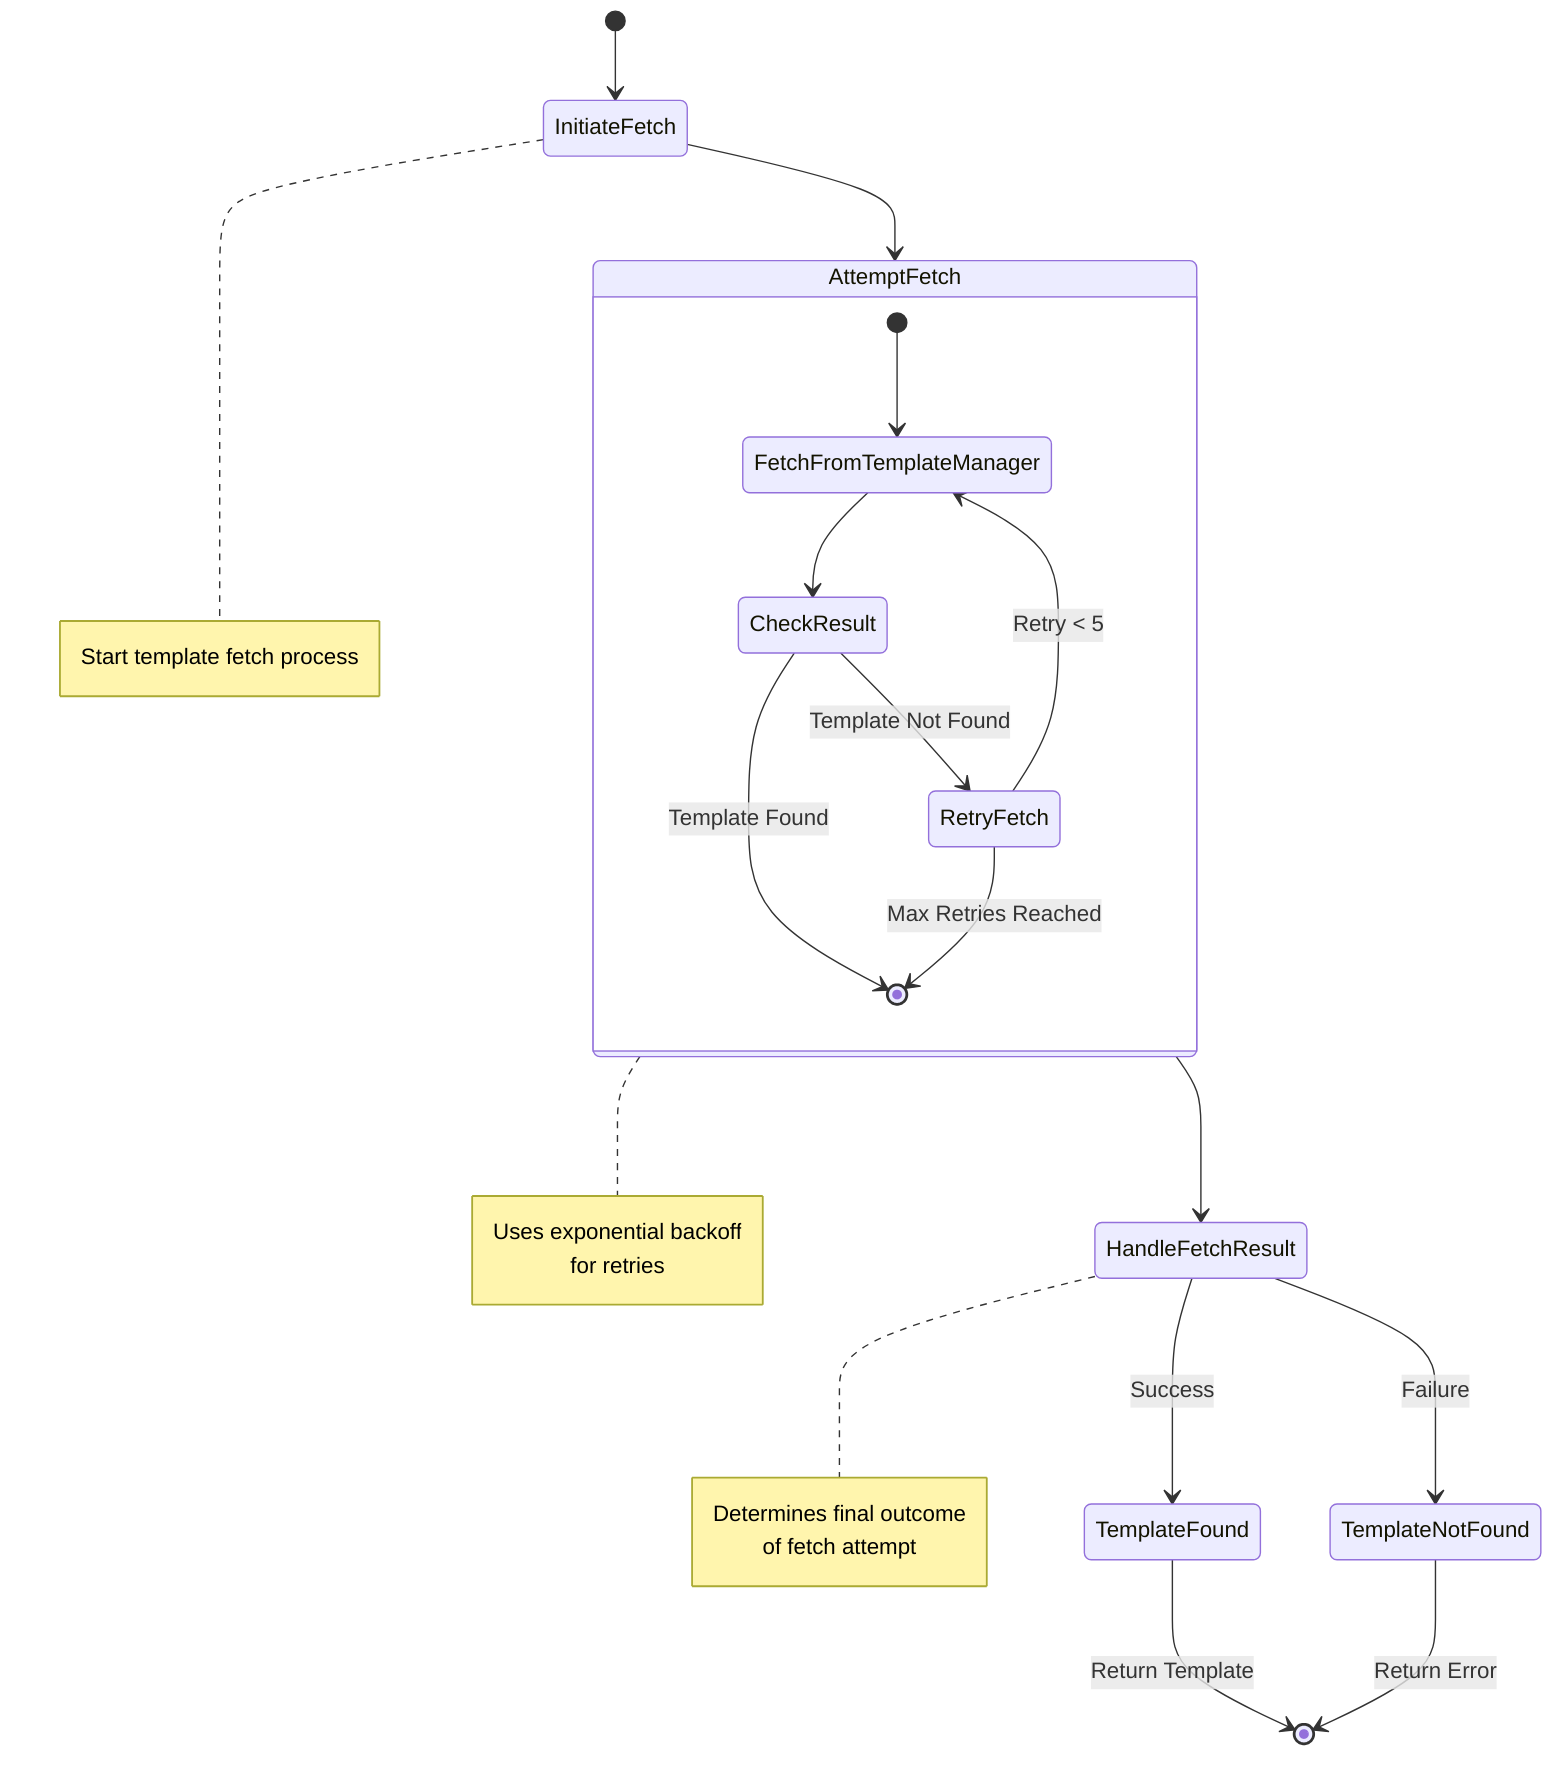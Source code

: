 stateDiagram-v2
    [*] --> InitiateFetch
    InitiateFetch --> AttemptFetch

    state AttemptFetch {
        [*] --> FetchFromTemplateManager
        FetchFromTemplateManager --> CheckResult
        CheckResult --> [*] : Template Found
        CheckResult --> RetryFetch : Template Not Found
        RetryFetch --> FetchFromTemplateManager : Retry < 5
        RetryFetch --> [*] : Max Retries Reached
    }

    AttemptFetch --> HandleFetchResult
    HandleFetchResult --> TemplateFound : Success
    HandleFetchResult --> TemplateNotFound : Failure

    TemplateFound --> [*] : Return Template
    TemplateNotFound --> [*] : Return Error

    note right of InitiateFetch
        Start template fetch process
    end note

    note right of AttemptFetch
        Uses exponential backoff
        for retries
    end note

    note right of HandleFetchResult
        Determines final outcome
        of fetch attempt
    end note